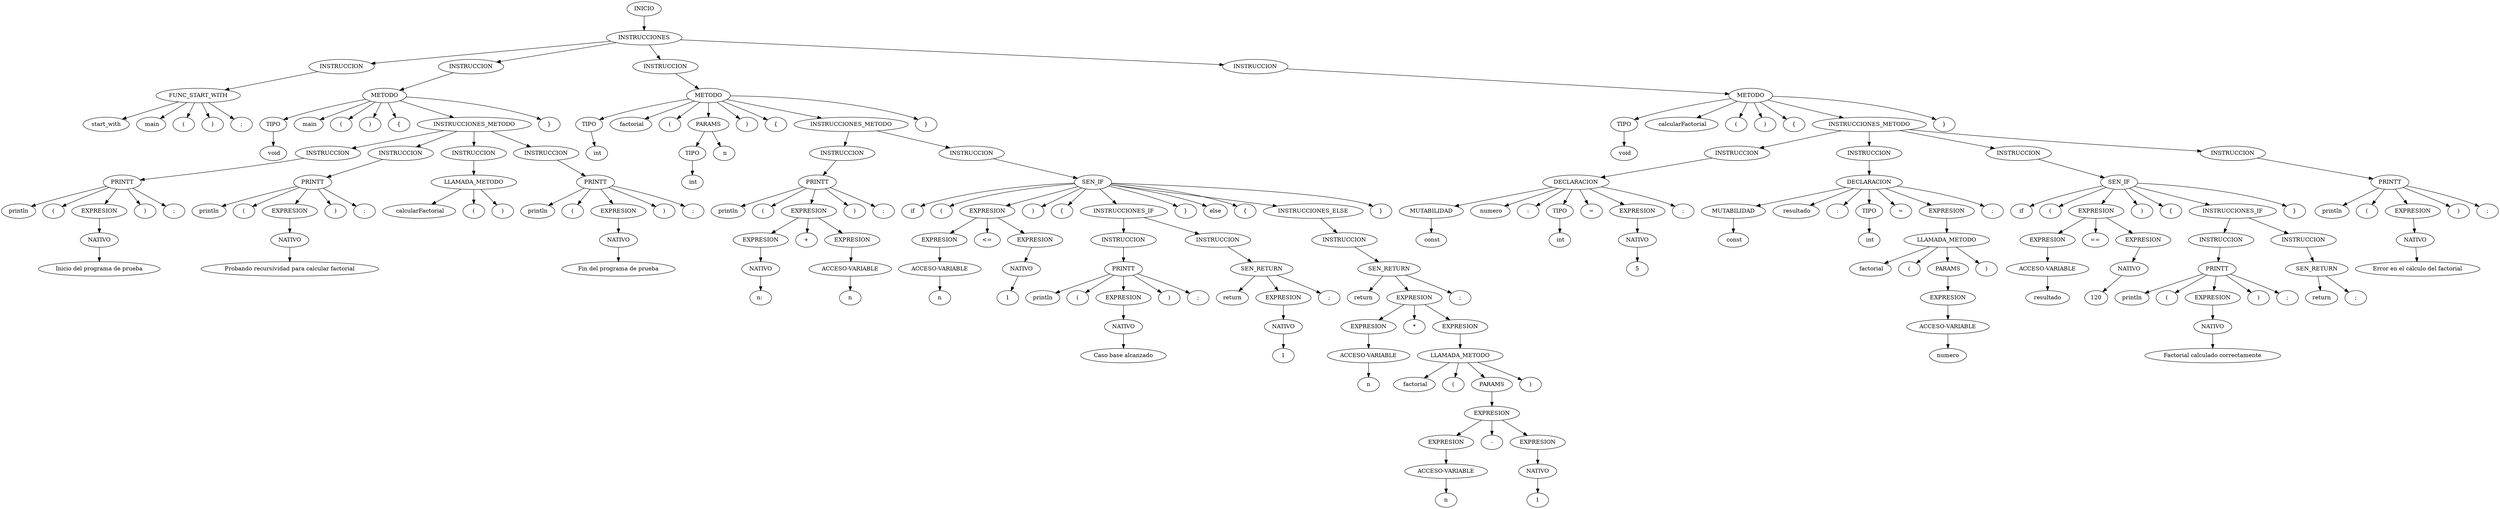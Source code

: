 digraph ast{
nINICIO[label="INICIO"];
nINSTRUCCIONES[label="INSTRUCCIONES"];
nINICIO -> nINSTRUCCIONES;
n1[label="INSTRUCCION"];
nINSTRUCCIONES -> n1;
n2[label="FUNC_START_WITH"];
n1 -> n2;
n3[label="start_with"];
n4[label=" main"];
n5[label="("];
n7[label=")"];
n8[label=";"];
n2 -> n3;
n2 -> n4;
n2 -> n5;
n2 -> n7;
n2 -> n8;
n9[label="INSTRUCCION"];
nINSTRUCCIONES -> n9;
n10[label="METODO"];
n9 -> n10;
n11[label="TIPO"];
n12[label=" void"];
n13[label=" main"];
n14[label="("];
n16[label=")"];
n17[label="{"];
n18[label="INSTRUCCIONES_METODO"];
n19[label="}"];
n10 -> n11;
n11 -> n12;
n10 -> n13;
n10 -> n14;
n10 -> n16;
n10 -> n17;
n10 -> n18;
n10 -> n19;
n18 -> n20;
n20[label="INSTRUCCION"];
n21[label="PRINTT"];
n20 -> n21;
n22[label="println"];
n23[label="("];
n24[label="EXPRESION"];
n25[label=")"];
n26[label=";"];
n21 -> n22;
n21 -> n23;
n21 -> n24;
n21 -> n25;
n21 -> n26;
n24 -> n27;
n27[label="NATIVO"];
n28[label="Inicio del programa de prueba"];
n27 -> n28;
n18 -> n29;
n29[label="INSTRUCCION"];
n30[label="PRINTT"];
n29 -> n30;
n31[label="println"];
n32[label="("];
n33[label="EXPRESION"];
n34[label=")"];
n35[label=";"];
n30 -> n31;
n30 -> n32;
n30 -> n33;
n30 -> n34;
n30 -> n35;
n33 -> n36;
n36[label="NATIVO"];
n37[label="Probando recursividad para calcular factorial"];
n36 -> n37;
n18 -> n38;
n38[label="INSTRUCCION"];
n39[label="LLAMADA_METODO"];
n38 -> n39;
n40[label=" calcularFactorial"];
n41[label="("];
n43[label=")"];
n39 -> n40;
n39 -> n41;
n39 -> n43;
n18 -> n44;
n44[label="INSTRUCCION"];
n45[label="PRINTT"];
n44 -> n45;
n46[label="println"];
n47[label="("];
n48[label="EXPRESION"];
n49[label=")"];
n50[label=";"];
n45 -> n46;
n45 -> n47;
n45 -> n48;
n45 -> n49;
n45 -> n50;
n48 -> n51;
n51[label="NATIVO"];
n52[label="Fin del programa de prueba"];
n51 -> n52;
n53[label="INSTRUCCION"];
nINSTRUCCIONES -> n53;
n54[label="METODO"];
n53 -> n54;
n55[label="TIPO"];
n56[label=" int"];
n57[label=" factorial"];
n58[label="("];
n59[label="PARAMS"];
n60[label=")"];
n61[label="{"];
n62[label="INSTRUCCIONES_METODO"];
n63[label="}"];
n54 -> n55;
n55 -> n56;
n54 -> n57;
n54 -> n58;
n54 -> n59;
n54 -> n60;
n54 -> n61;
n54 -> n62;
n54 -> n63;
n59 -> n64;
n64 -> n65;
n59 -> n66;
n64[label="TIPO"];
n65[label=" int"];
n66[label=" n"];
n62 -> n67;
n67[label="INSTRUCCION"];
n68[label="PRINTT"];
n67 -> n68;
n69[label="println"];
n70[label="("];
n71[label="EXPRESION"];
n72[label=")"];
n73[label=";"];
n68 -> n69;
n68 -> n70;
n68 -> n71;
n68 -> n72;
n68 -> n73;
n71 -> n74;
n71 ->n75;
n71 ->n76;
n74[label="EXPRESION"];
n75[label=" + "];
n76[label="EXPRESION"];
n74 -> n77;
n77[label="NATIVO"];
n78[label="n: "];
n77 -> n78;
n76 -> n79;
n79[label="ACCESO-VARIABLE"];
n80[label="n"];
n79 -> n80;
n62 -> n81;
n81[label="INSTRUCCION"];
n82[label="SEN_IF"];
n81 -> n82;
n83[label="if"];
n84[label="("];
n85[label="EXPRESION"];
n86[label=")"];
n87[label="{"];
n88[label="INSTRUCCIONES_IF"];
n89[label="}"];
n82 -> n83;
n82 -> n84;
n82 -> n85;
n82 -> n86;
n82 -> n87;
n82 -> n88;
n82 -> n89;
n85 -> n90;
n85 ->n91;
n85 ->n92;
n90[label="EXPRESION"];
n91[label=" <= "];
n92[label="EXPRESION"];
n90 -> n93;
n93[label="ACCESO-VARIABLE"];
n94[label="n"];
n93 -> n94;
n92 -> n95;
n95[label="NATIVO"];
n96[label="1"];
n95 -> n96;
n88 -> n97;
n97[label="INSTRUCCION"];
n98[label="PRINTT"];
n97 -> n98;
n99[label="println"];
n100[label="("];
n101[label="EXPRESION"];
n102[label=")"];
n103[label=";"];
n98 -> n99;
n98 -> n100;
n98 -> n101;
n98 -> n102;
n98 -> n103;
n101 -> n104;
n104[label="NATIVO"];
n105[label="Caso base alcanzado"];
n104 -> n105;
n88 -> n106;
n106[label="INSTRUCCION"];
n106 -> n107;
n107[label="SEN_RETURN"];
n108[label="return"];
n109[label="EXPRESION"];
n110[label=";"];
n107 -> n108;
n107 -> n109;
n107 -> n110;
n109 -> n111;
n111[label="NATIVO"];
n112[label="1"];
n111 -> n112;
n113[label="else"];
n114[label="{"];
n115[label="INSTRUCCIONES_ELSE"];
n116[label="}"];
n82 -> n113;
n82 -> n114;
n82 -> n115;
n82 -> n116;
n115 -> n117;
n117[label="INSTRUCCION"];
n117 -> n118;
n118[label="SEN_RETURN"];
n119[label="return"];
n120[label="EXPRESION"];
n121[label=";"];
n118 -> n119;
n118 -> n120;
n118 -> n121;
n120 -> n122;
n120 ->n123;
n120 ->n124;
n122[label="EXPRESION"];
n123[label=" * "];
n124[label="EXPRESION"];
n122 -> n125;
n125[label="ACCESO-VARIABLE"];
n126[label="n"];
n125 -> n126;
n127[label="LLAMADA_METODO"];
n124 -> n127;
n128[label=" factorial"];
n129[label="("];
n130[label="PARAMS"];
n131[label=")"];
n127 -> n128;
n127 -> n129;
n127 -> n130;
n127 -> n131;
n130 -> n132;
n132[label="EXPRESION"];
n132 -> n133;
n132 ->n134;
n132 ->n135;
n133[label="EXPRESION"];
n134[label=" - "];
n135[label="EXPRESION"];
n133 -> n136;
n136[label="ACCESO-VARIABLE"];
n137[label="n"];
n136 -> n137;
n135 -> n138;
n138[label="NATIVO"];
n139[label="1"];
n138 -> n139;
n140[label="INSTRUCCION"];
nINSTRUCCIONES -> n140;
n141[label="METODO"];
n140 -> n141;
n142[label="TIPO"];
n143[label=" void"];
n144[label=" calcularFactorial"];
n145[label="("];
n147[label=")"];
n148[label="{"];
n149[label="INSTRUCCIONES_METODO"];
n150[label="}"];
n141 -> n142;
n142 -> n143;
n141 -> n144;
n141 -> n145;
n141 -> n147;
n141 -> n148;
n141 -> n149;
n141 -> n150;
n149 -> n151;
n151[label="INSTRUCCION"];
n152[label="DECLARACION"];
n151 -> n152;
n153[label="MUTABILIDAD"];
n154[label=" const"];
n155[label=" numero"];
n156[label=":"];
n157[label="TIPO"];
n158[label=" int"];
n159[label="="];
n160[label="EXPRESION"];
n161[label=";"];
n152 -> n153;
n153 -> n154;
n152 -> n155;
n152 -> n156;
n152 -> n157;
n157 -> n158;
n152 -> n159;
n152 -> n160;
n160 -> n162;
n162[label="NATIVO"];
n163[label="5"];
n162 -> n163;
n152 -> n161;
n149 -> n164;
n164[label="INSTRUCCION"];
n165[label="DECLARACION"];
n164 -> n165;
n166[label="MUTABILIDAD"];
n167[label=" const"];
n168[label=" resultado"];
n169[label=":"];
n170[label="TIPO"];
n171[label=" int"];
n172[label="="];
n173[label="EXPRESION"];
n174[label=";"];
n165 -> n166;
n166 -> n167;
n165 -> n168;
n165 -> n169;
n165 -> n170;
n170 -> n171;
n165 -> n172;
n165 -> n173;
n175[label="LLAMADA_METODO"];
n173 -> n175;
n176[label=" factorial"];
n177[label="("];
n178[label="PARAMS"];
n179[label=")"];
n175 -> n176;
n175 -> n177;
n175 -> n178;
n175 -> n179;
n178 -> n180;
n180[label="EXPRESION"];
n180 -> n181;
n181[label="ACCESO-VARIABLE"];
n182[label="numero"];
n181 -> n182;
n165 -> n174;
n149 -> n183;
n183[label="INSTRUCCION"];
n184[label="SEN_IF"];
n183 -> n184;
n185[label="if"];
n186[label="("];
n187[label="EXPRESION"];
n188[label=")"];
n189[label="{"];
n190[label="INSTRUCCIONES_IF"];
n191[label="}"];
n184 -> n185;
n184 -> n186;
n184 -> n187;
n184 -> n188;
n184 -> n189;
n184 -> n190;
n184 -> n191;
n187 -> n192;
n187 ->n193;
n187 ->n194;
n192[label="EXPRESION"];
n193[label=" == "];
n194[label="EXPRESION"];
n192 -> n195;
n195[label="ACCESO-VARIABLE"];
n196[label="resultado"];
n195 -> n196;
n194 -> n197;
n197[label="NATIVO"];
n198[label="120"];
n197 -> n198;
n190 -> n199;
n199[label="INSTRUCCION"];
n200[label="PRINTT"];
n199 -> n200;
n201[label="println"];
n202[label="("];
n203[label="EXPRESION"];
n204[label=")"];
n205[label=";"];
n200 -> n201;
n200 -> n202;
n200 -> n203;
n200 -> n204;
n200 -> n205;
n203 -> n206;
n206[label="NATIVO"];
n207[label="Factorial calculado correctamente"];
n206 -> n207;
n190 -> n208;
n208[label="INSTRUCCION"];
n208 -> n209;
n209[label="SEN_RETURN"];
n210[label="return"];
n212[label=";"];
n209 -> n210;
n209 -> n212;
n149 -> n213;
n213[label="INSTRUCCION"];
n214[label="PRINTT"];
n213 -> n214;
n215[label="println"];
n216[label="("];
n217[label="EXPRESION"];
n218[label=")"];
n219[label=";"];
n214 -> n215;
n214 -> n216;
n214 -> n217;
n214 -> n218;
n214 -> n219;
n217 -> n220;
n220[label="NATIVO"];
n221[label="Error en el cálculo del factorial"];
n220 -> n221;
}